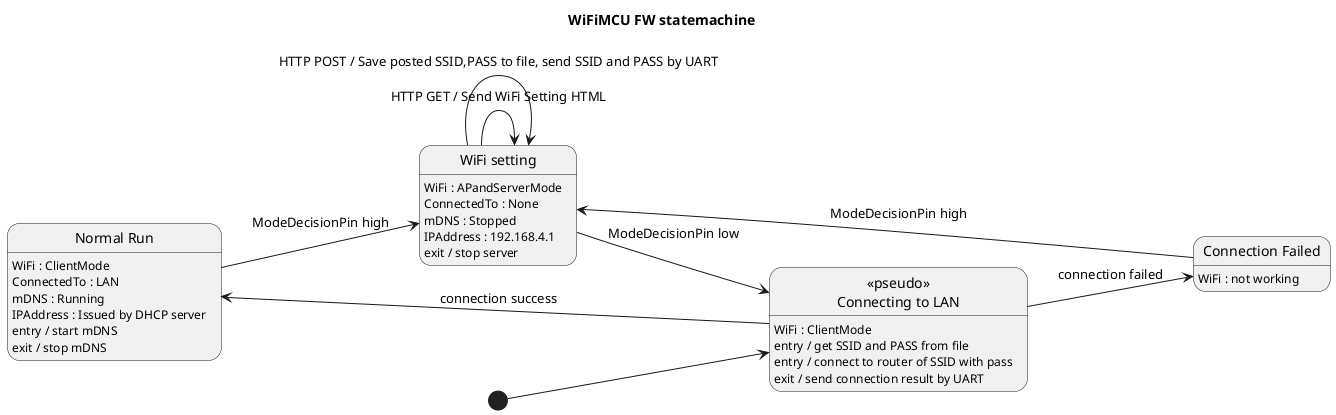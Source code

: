 @startuml

left to right direction

title WiFiMCU FW statemachine


state "Normal Run" as StateNormalRun
  StateNormalRun : WiFi : ClientMode
  StateNormalRun : ConnectedTo : LAN
  StateNormalRun : mDNS : Running
  StateNormalRun : IPAddress : Issued by DHCP server
  StateNormalRun : entry / start mDNS
  StateNormalRun : exit / stop mDNS

state "WiFi setting" as StateWiFiSetting
  StateWiFiSetting : WiFi : APandServerMode
  StateWiFiSetting : ConnectedTo : None
  StateWiFiSetting : mDNS : Stopped
  StateWiFiSetting : IPAddress : 192.168.4.1
  StateWiFiSetting : exit / stop server

state "Connection Failed" as StateConnectionFailed
  StateConnectionFailed : WiFi : not working


state "<<pseudo>>\nConnecting to LAN" as StateConnectingToLAN
  StateConnectingToLAN : WiFi : ClientMode
  StateConnectingToLAN : entry / get SSID and PASS from file
  StateConnectingToLAN : entry / connect to router of SSID with pass
  StateConnectingToLAN : exit / send connection result by UART

[*] --> StateConnectingToLAN

StateConnectingToLAN --> StateConnectionFailed : connection failed

StateConnectingToLAN --> StateNormalRun : connection success

StateNormalRun --> StateWiFiSetting : ModeDecisionPin high

StateConnectionFailed --> StateWiFiSetting : ModeDecisionPin high

StateWiFiSetting --> StateConnectingToLAN : ModeDecisionPin low

StateWiFiSetting --> StateWiFiSetting : HTTP GET / Send WiFi Setting HTML
StateWiFiSetting --> StateWiFiSetting : HTTP POST / Save posted SSID,PASS to file, send SSID and PASS by UART


@enduml

